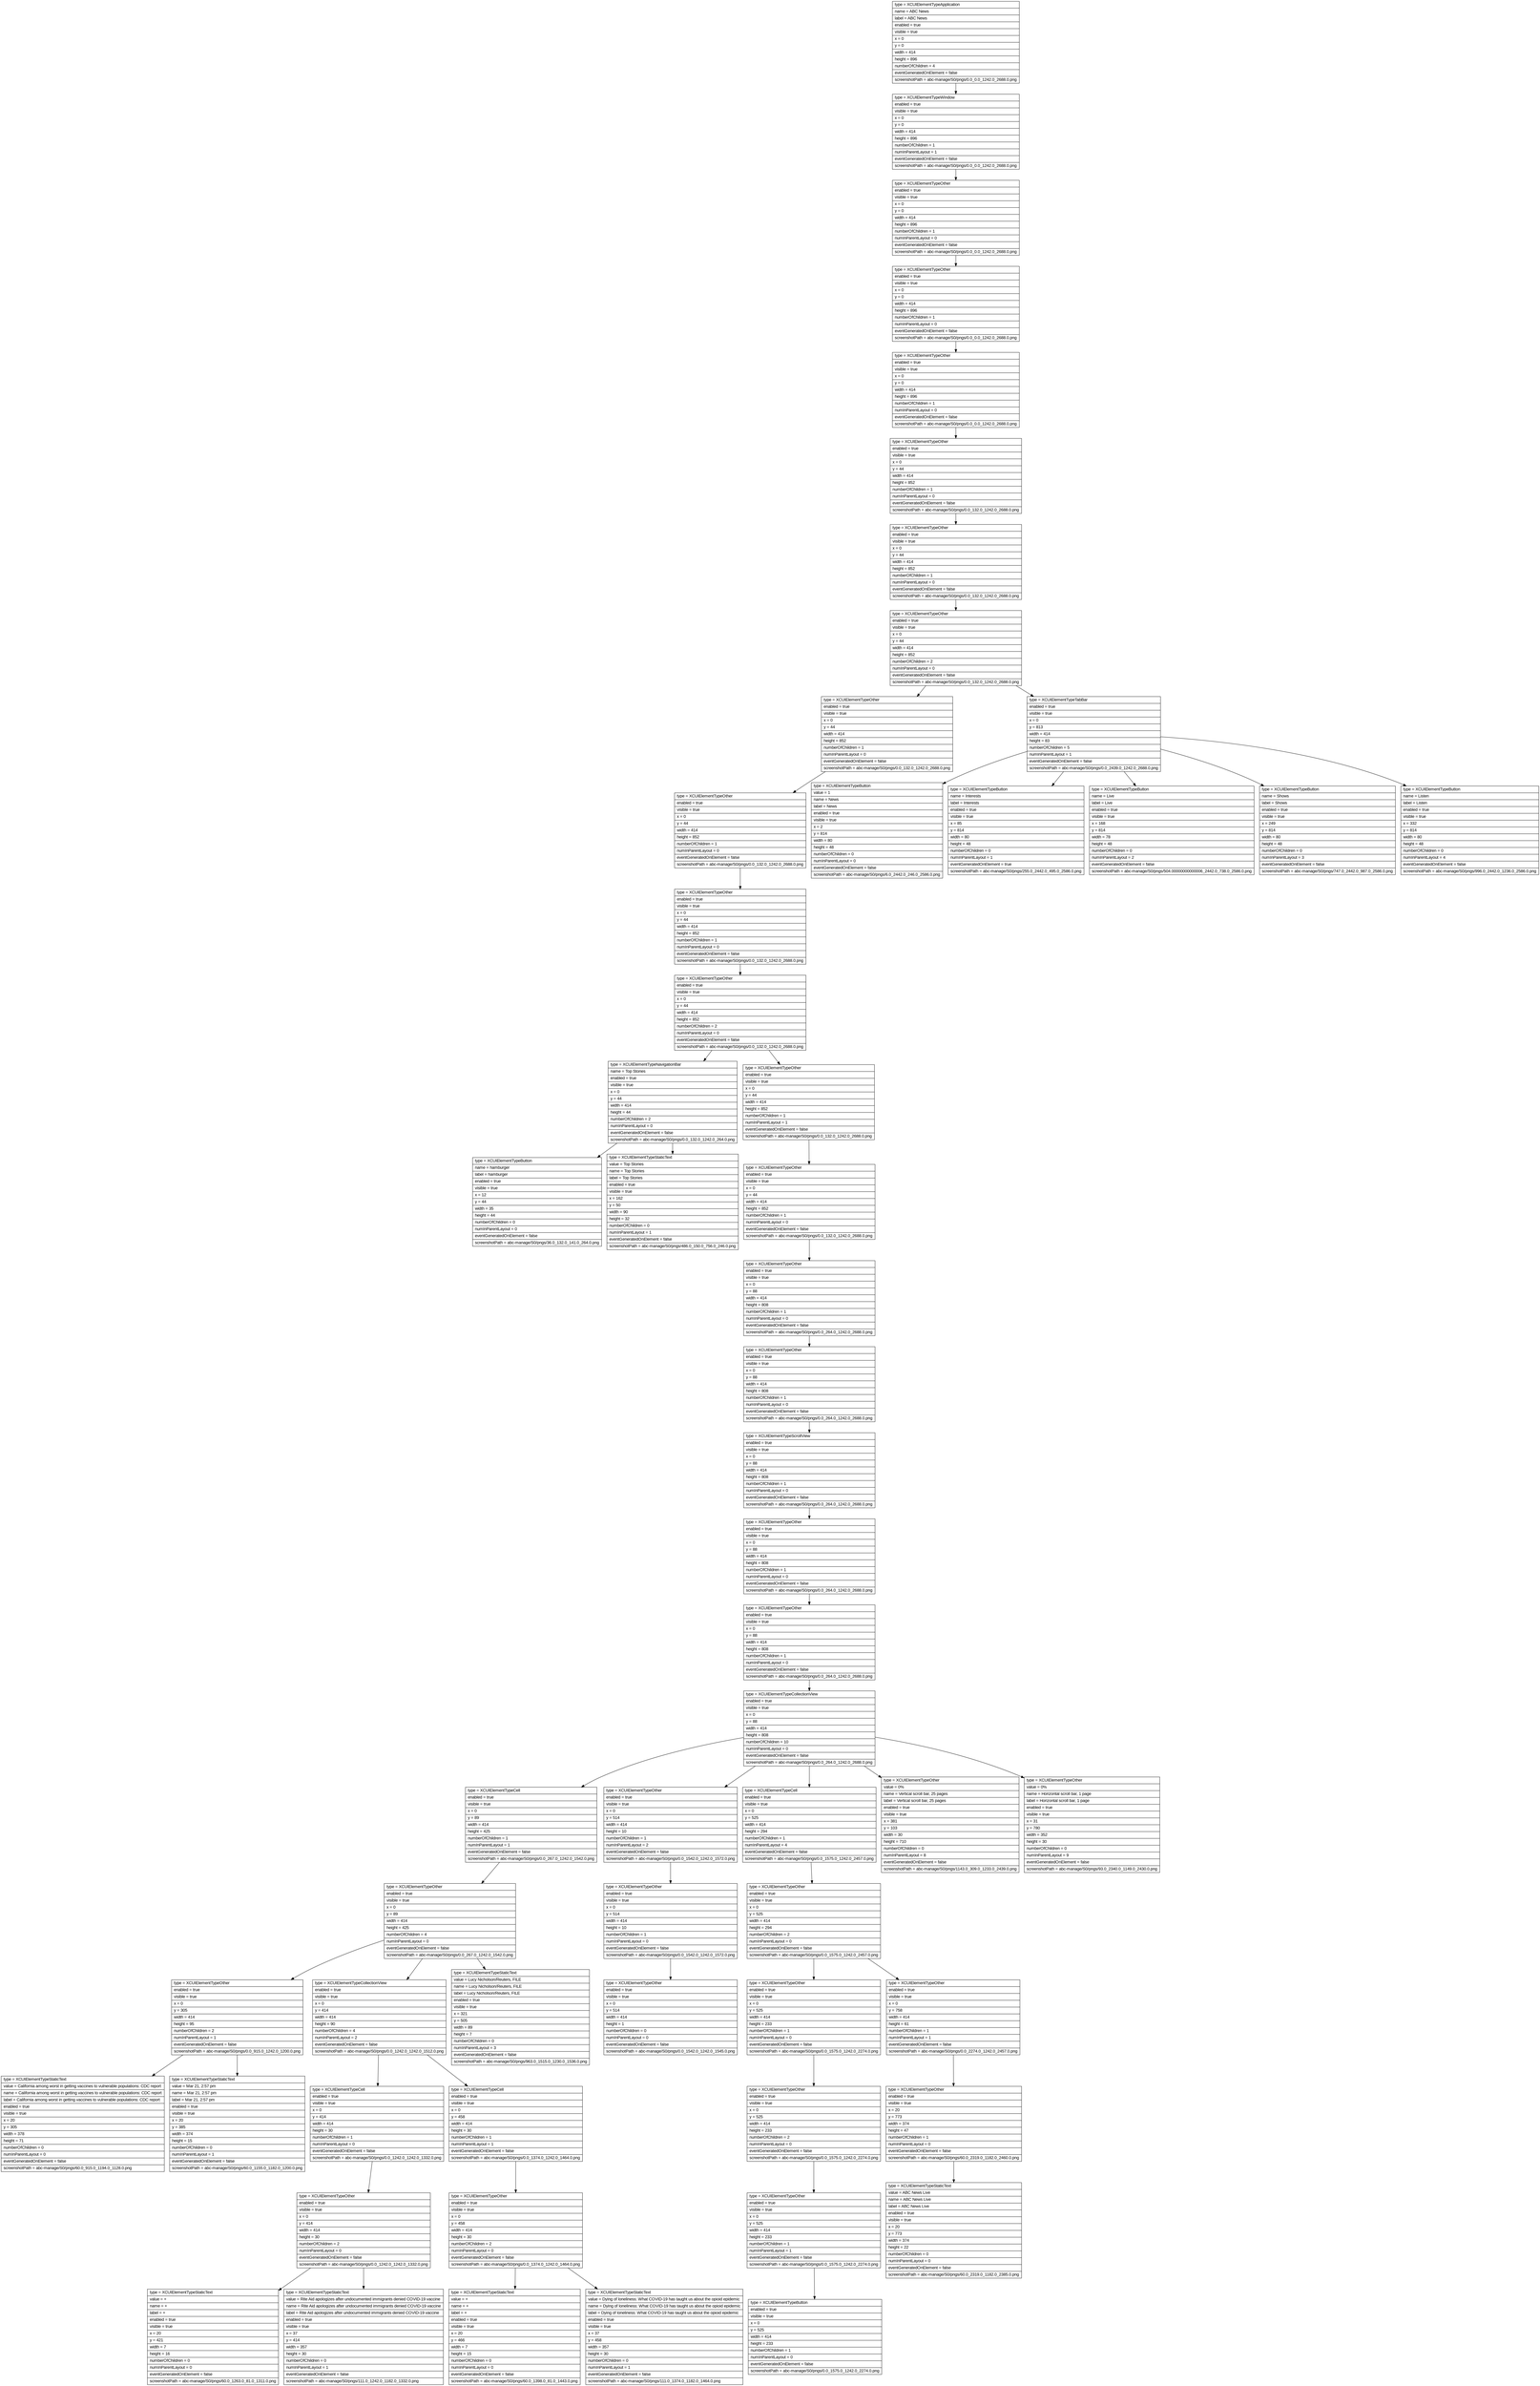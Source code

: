 digraph Layout {

	node [shape=record fontname=Arial];

	0	[label="{type = XCUIElementTypeApplication\l|name = ABC News\l|label = ABC News\l|enabled = true\l|visible = true\l|x = 0\l|y = 0\l|width = 414\l|height = 896\l|numberOfChildren = 4\l|eventGeneratedOnElement = false \l|screenshotPath = abc-manage/S0/pngs/0.0_0.0_1242.0_2688.0.png\l}"]
	1	[label="{type = XCUIElementTypeWindow\l|enabled = true\l|visible = true\l|x = 0\l|y = 0\l|width = 414\l|height = 896\l|numberOfChildren = 1\l|numInParentLayout = 1\l|eventGeneratedOnElement = false \l|screenshotPath = abc-manage/S0/pngs/0.0_0.0_1242.0_2688.0.png\l}"]
	2	[label="{type = XCUIElementTypeOther\l|enabled = true\l|visible = true\l|x = 0\l|y = 0\l|width = 414\l|height = 896\l|numberOfChildren = 1\l|numInParentLayout = 0\l|eventGeneratedOnElement = false \l|screenshotPath = abc-manage/S0/pngs/0.0_0.0_1242.0_2688.0.png\l}"]
	3	[label="{type = XCUIElementTypeOther\l|enabled = true\l|visible = true\l|x = 0\l|y = 0\l|width = 414\l|height = 896\l|numberOfChildren = 1\l|numInParentLayout = 0\l|eventGeneratedOnElement = false \l|screenshotPath = abc-manage/S0/pngs/0.0_0.0_1242.0_2688.0.png\l}"]
	4	[label="{type = XCUIElementTypeOther\l|enabled = true\l|visible = true\l|x = 0\l|y = 0\l|width = 414\l|height = 896\l|numberOfChildren = 1\l|numInParentLayout = 0\l|eventGeneratedOnElement = false \l|screenshotPath = abc-manage/S0/pngs/0.0_0.0_1242.0_2688.0.png\l}"]
	5	[label="{type = XCUIElementTypeOther\l|enabled = true\l|visible = true\l|x = 0\l|y = 44\l|width = 414\l|height = 852\l|numberOfChildren = 1\l|numInParentLayout = 0\l|eventGeneratedOnElement = false \l|screenshotPath = abc-manage/S0/pngs/0.0_132.0_1242.0_2688.0.png\l}"]
	6	[label="{type = XCUIElementTypeOther\l|enabled = true\l|visible = true\l|x = 0\l|y = 44\l|width = 414\l|height = 852\l|numberOfChildren = 1\l|numInParentLayout = 0\l|eventGeneratedOnElement = false \l|screenshotPath = abc-manage/S0/pngs/0.0_132.0_1242.0_2688.0.png\l}"]
	7	[label="{type = XCUIElementTypeOther\l|enabled = true\l|visible = true\l|x = 0\l|y = 44\l|width = 414\l|height = 852\l|numberOfChildren = 2\l|numInParentLayout = 0\l|eventGeneratedOnElement = false \l|screenshotPath = abc-manage/S0/pngs/0.0_132.0_1242.0_2688.0.png\l}"]
	8	[label="{type = XCUIElementTypeOther\l|enabled = true\l|visible = true\l|x = 0\l|y = 44\l|width = 414\l|height = 852\l|numberOfChildren = 1\l|numInParentLayout = 0\l|eventGeneratedOnElement = false \l|screenshotPath = abc-manage/S0/pngs/0.0_132.0_1242.0_2688.0.png\l}"]
	9	[label="{type = XCUIElementTypeTabBar\l|enabled = true\l|visible = true\l|x = 0\l|y = 813\l|width = 414\l|height = 83\l|numberOfChildren = 5\l|numInParentLayout = 1\l|eventGeneratedOnElement = false \l|screenshotPath = abc-manage/S0/pngs/0.0_2439.0_1242.0_2688.0.png\l}"]
	10	[label="{type = XCUIElementTypeOther\l|enabled = true\l|visible = true\l|x = 0\l|y = 44\l|width = 414\l|height = 852\l|numberOfChildren = 1\l|numInParentLayout = 0\l|eventGeneratedOnElement = false \l|screenshotPath = abc-manage/S0/pngs/0.0_132.0_1242.0_2688.0.png\l}"]
	11	[label="{type = XCUIElementTypeButton\l|value = 1\l|name = News\l|label = News\l|enabled = true\l|visible = true\l|x = 2\l|y = 814\l|width = 80\l|height = 48\l|numberOfChildren = 0\l|numInParentLayout = 0\l|eventGeneratedOnElement = false \l|screenshotPath = abc-manage/S0/pngs/6.0_2442.0_246.0_2586.0.png\l}"]
	12	[label="{type = XCUIElementTypeButton\l|name = Interests\l|label = Interests\l|enabled = true\l|visible = true\l|x = 85\l|y = 814\l|width = 80\l|height = 48\l|numberOfChildren = 0\l|numInParentLayout = 1\l|eventGeneratedOnElement = true \l|screenshotPath = abc-manage/S0/pngs/255.0_2442.0_495.0_2586.0.png\l}"]
	13	[label="{type = XCUIElementTypeButton\l|name = Live\l|label = Live\l|enabled = true\l|visible = true\l|x = 168\l|y = 814\l|width = 78\l|height = 48\l|numberOfChildren = 0\l|numInParentLayout = 2\l|eventGeneratedOnElement = false \l|screenshotPath = abc-manage/S0/pngs/504.00000000000006_2442.0_738.0_2586.0.png\l}"]
	14	[label="{type = XCUIElementTypeButton\l|name = Shows\l|label = Shows\l|enabled = true\l|visible = true\l|x = 249\l|y = 814\l|width = 80\l|height = 48\l|numberOfChildren = 0\l|numInParentLayout = 3\l|eventGeneratedOnElement = false \l|screenshotPath = abc-manage/S0/pngs/747.0_2442.0_987.0_2586.0.png\l}"]
	15	[label="{type = XCUIElementTypeButton\l|name = Listen\l|label = Listen\l|enabled = true\l|visible = true\l|x = 332\l|y = 814\l|width = 80\l|height = 48\l|numberOfChildren = 0\l|numInParentLayout = 4\l|eventGeneratedOnElement = false \l|screenshotPath = abc-manage/S0/pngs/996.0_2442.0_1236.0_2586.0.png\l}"]
	16	[label="{type = XCUIElementTypeOther\l|enabled = true\l|visible = true\l|x = 0\l|y = 44\l|width = 414\l|height = 852\l|numberOfChildren = 1\l|numInParentLayout = 0\l|eventGeneratedOnElement = false \l|screenshotPath = abc-manage/S0/pngs/0.0_132.0_1242.0_2688.0.png\l}"]
	17	[label="{type = XCUIElementTypeOther\l|enabled = true\l|visible = true\l|x = 0\l|y = 44\l|width = 414\l|height = 852\l|numberOfChildren = 2\l|numInParentLayout = 0\l|eventGeneratedOnElement = false \l|screenshotPath = abc-manage/S0/pngs/0.0_132.0_1242.0_2688.0.png\l}"]
	18	[label="{type = XCUIElementTypeNavigationBar\l|name = Top Stories\l|enabled = true\l|visible = true\l|x = 0\l|y = 44\l|width = 414\l|height = 44\l|numberOfChildren = 2\l|numInParentLayout = 0\l|eventGeneratedOnElement = false \l|screenshotPath = abc-manage/S0/pngs/0.0_132.0_1242.0_264.0.png\l}"]
	19	[label="{type = XCUIElementTypeOther\l|enabled = true\l|visible = true\l|x = 0\l|y = 44\l|width = 414\l|height = 852\l|numberOfChildren = 1\l|numInParentLayout = 1\l|eventGeneratedOnElement = false \l|screenshotPath = abc-manage/S0/pngs/0.0_132.0_1242.0_2688.0.png\l}"]
	20	[label="{type = XCUIElementTypeButton\l|name = hamburger\l|label = hamburger\l|enabled = true\l|visible = true\l|x = 12\l|y = 44\l|width = 35\l|height = 44\l|numberOfChildren = 0\l|numInParentLayout = 0\l|eventGeneratedOnElement = false \l|screenshotPath = abc-manage/S0/pngs/36.0_132.0_141.0_264.0.png\l}"]
	21	[label="{type = XCUIElementTypeStaticText\l|value = Top Stories\l|name = Top Stories\l|label = Top Stories\l|enabled = true\l|visible = true\l|x = 162\l|y = 50\l|width = 90\l|height = 32\l|numberOfChildren = 0\l|numInParentLayout = 1\l|eventGeneratedOnElement = false \l|screenshotPath = abc-manage/S0/pngs/486.0_150.0_756.0_246.0.png\l}"]
	22	[label="{type = XCUIElementTypeOther\l|enabled = true\l|visible = true\l|x = 0\l|y = 44\l|width = 414\l|height = 852\l|numberOfChildren = 1\l|numInParentLayout = 0\l|eventGeneratedOnElement = false \l|screenshotPath = abc-manage/S0/pngs/0.0_132.0_1242.0_2688.0.png\l}"]
	23	[label="{type = XCUIElementTypeOther\l|enabled = true\l|visible = true\l|x = 0\l|y = 88\l|width = 414\l|height = 808\l|numberOfChildren = 1\l|numInParentLayout = 0\l|eventGeneratedOnElement = false \l|screenshotPath = abc-manage/S0/pngs/0.0_264.0_1242.0_2688.0.png\l}"]
	24	[label="{type = XCUIElementTypeOther\l|enabled = true\l|visible = true\l|x = 0\l|y = 88\l|width = 414\l|height = 808\l|numberOfChildren = 1\l|numInParentLayout = 0\l|eventGeneratedOnElement = false \l|screenshotPath = abc-manage/S0/pngs/0.0_264.0_1242.0_2688.0.png\l}"]
	25	[label="{type = XCUIElementTypeScrollView\l|enabled = true\l|visible = true\l|x = 0\l|y = 88\l|width = 414\l|height = 808\l|numberOfChildren = 1\l|numInParentLayout = 0\l|eventGeneratedOnElement = false \l|screenshotPath = abc-manage/S0/pngs/0.0_264.0_1242.0_2688.0.png\l}"]
	26	[label="{type = XCUIElementTypeOther\l|enabled = true\l|visible = true\l|x = 0\l|y = 88\l|width = 414\l|height = 808\l|numberOfChildren = 1\l|numInParentLayout = 0\l|eventGeneratedOnElement = false \l|screenshotPath = abc-manage/S0/pngs/0.0_264.0_1242.0_2688.0.png\l}"]
	27	[label="{type = XCUIElementTypeOther\l|enabled = true\l|visible = true\l|x = 0\l|y = 88\l|width = 414\l|height = 808\l|numberOfChildren = 1\l|numInParentLayout = 0\l|eventGeneratedOnElement = false \l|screenshotPath = abc-manage/S0/pngs/0.0_264.0_1242.0_2688.0.png\l}"]
	28	[label="{type = XCUIElementTypeCollectionView\l|enabled = true\l|visible = true\l|x = 0\l|y = 88\l|width = 414\l|height = 808\l|numberOfChildren = 10\l|numInParentLayout = 0\l|eventGeneratedOnElement = false \l|screenshotPath = abc-manage/S0/pngs/0.0_264.0_1242.0_2688.0.png\l}"]
	29	[label="{type = XCUIElementTypeCell\l|enabled = true\l|visible = true\l|x = 0\l|y = 89\l|width = 414\l|height = 425\l|numberOfChildren = 1\l|numInParentLayout = 1\l|eventGeneratedOnElement = false \l|screenshotPath = abc-manage/S0/pngs/0.0_267.0_1242.0_1542.0.png\l}"]
	30	[label="{type = XCUIElementTypeOther\l|enabled = true\l|visible = true\l|x = 0\l|y = 514\l|width = 414\l|height = 10\l|numberOfChildren = 1\l|numInParentLayout = 2\l|eventGeneratedOnElement = false \l|screenshotPath = abc-manage/S0/pngs/0.0_1542.0_1242.0_1572.0.png\l}"]
	31	[label="{type = XCUIElementTypeCell\l|enabled = true\l|visible = true\l|x = 0\l|y = 525\l|width = 414\l|height = 294\l|numberOfChildren = 1\l|numInParentLayout = 4\l|eventGeneratedOnElement = false \l|screenshotPath = abc-manage/S0/pngs/0.0_1575.0_1242.0_2457.0.png\l}"]
	32	[label="{type = XCUIElementTypeOther\l|value = 0%\l|name = Vertical scroll bar, 25 pages\l|label = Vertical scroll bar, 25 pages\l|enabled = true\l|visible = true\l|x = 381\l|y = 103\l|width = 30\l|height = 710\l|numberOfChildren = 0\l|numInParentLayout = 8\l|eventGeneratedOnElement = false \l|screenshotPath = abc-manage/S0/pngs/1143.0_309.0_1233.0_2439.0.png\l}"]
	33	[label="{type = XCUIElementTypeOther\l|value = 0%\l|name = Horizontal scroll bar, 1 page\l|label = Horizontal scroll bar, 1 page\l|enabled = true\l|visible = true\l|x = 31\l|y = 780\l|width = 352\l|height = 30\l|numberOfChildren = 0\l|numInParentLayout = 9\l|eventGeneratedOnElement = false \l|screenshotPath = abc-manage/S0/pngs/93.0_2340.0_1149.0_2430.0.png\l}"]
	34	[label="{type = XCUIElementTypeOther\l|enabled = true\l|visible = true\l|x = 0\l|y = 89\l|width = 414\l|height = 425\l|numberOfChildren = 4\l|numInParentLayout = 0\l|eventGeneratedOnElement = false \l|screenshotPath = abc-manage/S0/pngs/0.0_267.0_1242.0_1542.0.png\l}"]
	35	[label="{type = XCUIElementTypeOther\l|enabled = true\l|visible = true\l|x = 0\l|y = 514\l|width = 414\l|height = 10\l|numberOfChildren = 1\l|numInParentLayout = 0\l|eventGeneratedOnElement = false \l|screenshotPath = abc-manage/S0/pngs/0.0_1542.0_1242.0_1572.0.png\l}"]
	36	[label="{type = XCUIElementTypeOther\l|enabled = true\l|visible = true\l|x = 0\l|y = 525\l|width = 414\l|height = 294\l|numberOfChildren = 2\l|numInParentLayout = 0\l|eventGeneratedOnElement = false \l|screenshotPath = abc-manage/S0/pngs/0.0_1575.0_1242.0_2457.0.png\l}"]
	37	[label="{type = XCUIElementTypeOther\l|enabled = true\l|visible = true\l|x = 0\l|y = 305\l|width = 414\l|height = 95\l|numberOfChildren = 2\l|numInParentLayout = 1\l|eventGeneratedOnElement = false \l|screenshotPath = abc-manage/S0/pngs/0.0_915.0_1242.0_1200.0.png\l}"]
	38	[label="{type = XCUIElementTypeCollectionView\l|enabled = true\l|visible = true\l|x = 0\l|y = 414\l|width = 414\l|height = 90\l|numberOfChildren = 4\l|numInParentLayout = 2\l|eventGeneratedOnElement = false \l|screenshotPath = abc-manage/S0/pngs/0.0_1242.0_1242.0_1512.0.png\l}"]
	39	[label="{type = XCUIElementTypeStaticText\l|value = Lucy Nicholson/Reuters, FILE\l|name = Lucy Nicholson/Reuters, FILE\l|label = Lucy Nicholson/Reuters, FILE\l|enabled = true\l|visible = true\l|x = 321\l|y = 505\l|width = 89\l|height = 7\l|numberOfChildren = 0\l|numInParentLayout = 3\l|eventGeneratedOnElement = false \l|screenshotPath = abc-manage/S0/pngs/963.0_1515.0_1230.0_1536.0.png\l}"]
	40	[label="{type = XCUIElementTypeOther\l|enabled = true\l|visible = true\l|x = 0\l|y = 514\l|width = 414\l|height = 1\l|numberOfChildren = 0\l|numInParentLayout = 0\l|eventGeneratedOnElement = false \l|screenshotPath = abc-manage/S0/pngs/0.0_1542.0_1242.0_1545.0.png\l}"]
	41	[label="{type = XCUIElementTypeOther\l|enabled = true\l|visible = true\l|x = 0\l|y = 525\l|width = 414\l|height = 233\l|numberOfChildren = 1\l|numInParentLayout = 0\l|eventGeneratedOnElement = false \l|screenshotPath = abc-manage/S0/pngs/0.0_1575.0_1242.0_2274.0.png\l}"]
	42	[label="{type = XCUIElementTypeOther\l|enabled = true\l|visible = true\l|x = 0\l|y = 758\l|width = 414\l|height = 61\l|numberOfChildren = 1\l|numInParentLayout = 1\l|eventGeneratedOnElement = false \l|screenshotPath = abc-manage/S0/pngs/0.0_2274.0_1242.0_2457.0.png\l}"]
	43	[label="{type = XCUIElementTypeStaticText\l|value = California among worst in getting vaccines to vulnerable populations: CDC report\l|name = California among worst in getting vaccines to vulnerable populations: CDC report\l|label = California among worst in getting vaccines to vulnerable populations: CDC report\l|enabled = true\l|visible = true\l|x = 20\l|y = 305\l|width = 378\l|height = 71\l|numberOfChildren = 0\l|numInParentLayout = 0\l|eventGeneratedOnElement = false \l|screenshotPath = abc-manage/S0/pngs/60.0_915.0_1194.0_1128.0.png\l}"]
	44	[label="{type = XCUIElementTypeStaticText\l|value = Mar 21, 2:57 pm\l|name = Mar 21, 2:57 pm\l|label = Mar 21, 2:57 pm\l|enabled = true\l|visible = true\l|x = 20\l|y = 385\l|width = 374\l|height = 15\l|numberOfChildren = 0\l|numInParentLayout = 1\l|eventGeneratedOnElement = false \l|screenshotPath = abc-manage/S0/pngs/60.0_1155.0_1182.0_1200.0.png\l}"]
	45	[label="{type = XCUIElementTypeCell\l|enabled = true\l|visible = true\l|x = 0\l|y = 414\l|width = 414\l|height = 30\l|numberOfChildren = 1\l|numInParentLayout = 0\l|eventGeneratedOnElement = false \l|screenshotPath = abc-manage/S0/pngs/0.0_1242.0_1242.0_1332.0.png\l}"]
	46	[label="{type = XCUIElementTypeCell\l|enabled = true\l|visible = true\l|x = 0\l|y = 458\l|width = 414\l|height = 30\l|numberOfChildren = 1\l|numInParentLayout = 1\l|eventGeneratedOnElement = false \l|screenshotPath = abc-manage/S0/pngs/0.0_1374.0_1242.0_1464.0.png\l}"]
	47	[label="{type = XCUIElementTypeOther\l|enabled = true\l|visible = true\l|x = 0\l|y = 525\l|width = 414\l|height = 233\l|numberOfChildren = 2\l|numInParentLayout = 0\l|eventGeneratedOnElement = false \l|screenshotPath = abc-manage/S0/pngs/0.0_1575.0_1242.0_2274.0.png\l}"]
	48	[label="{type = XCUIElementTypeOther\l|enabled = true\l|visible = true\l|x = 20\l|y = 773\l|width = 374\l|height = 47\l|numberOfChildren = 1\l|numInParentLayout = 0\l|eventGeneratedOnElement = false \l|screenshotPath = abc-manage/S0/pngs/60.0_2319.0_1182.0_2460.0.png\l}"]
	49	[label="{type = XCUIElementTypeOther\l|enabled = true\l|visible = true\l|x = 0\l|y = 414\l|width = 414\l|height = 30\l|numberOfChildren = 2\l|numInParentLayout = 0\l|eventGeneratedOnElement = false \l|screenshotPath = abc-manage/S0/pngs/0.0_1242.0_1242.0_1332.0.png\l}"]
	50	[label="{type = XCUIElementTypeOther\l|enabled = true\l|visible = true\l|x = 0\l|y = 458\l|width = 414\l|height = 30\l|numberOfChildren = 2\l|numInParentLayout = 0\l|eventGeneratedOnElement = false \l|screenshotPath = abc-manage/S0/pngs/0.0_1374.0_1242.0_1464.0.png\l}"]
	51	[label="{type = XCUIElementTypeOther\l|enabled = true\l|visible = true\l|x = 0\l|y = 525\l|width = 414\l|height = 233\l|numberOfChildren = 1\l|numInParentLayout = 1\l|eventGeneratedOnElement = false \l|screenshotPath = abc-manage/S0/pngs/0.0_1575.0_1242.0_2274.0.png\l}"]
	52	[label="{type = XCUIElementTypeStaticText\l|value = ABC News Live\l|name = ABC News Live\l|label = ABC News Live\l|enabled = true\l|visible = true\l|x = 20\l|y = 773\l|width = 374\l|height = 22\l|numberOfChildren = 0\l|numInParentLayout = 0\l|eventGeneratedOnElement = false \l|screenshotPath = abc-manage/S0/pngs/60.0_2319.0_1182.0_2385.0.png\l}"]
	53	[label="{type = XCUIElementTypeStaticText\l|value = +\l|name = +\l|label = +\l|enabled = true\l|visible = true\l|x = 20\l|y = 421\l|width = 7\l|height = 16\l|numberOfChildren = 0\l|numInParentLayout = 0\l|eventGeneratedOnElement = false \l|screenshotPath = abc-manage/S0/pngs/60.0_1263.0_81.0_1311.0.png\l}"]
	54	[label="{type = XCUIElementTypeStaticText\l|value = Rite Aid apologizes after undocumented immigrants denied COVID-19 vaccine\l|name = Rite Aid apologizes after undocumented immigrants denied COVID-19 vaccine\l|label = Rite Aid apologizes after undocumented immigrants denied COVID-19 vaccine\l|enabled = true\l|visible = true\l|x = 37\l|y = 414\l|width = 357\l|height = 30\l|numberOfChildren = 0\l|numInParentLayout = 1\l|eventGeneratedOnElement = false \l|screenshotPath = abc-manage/S0/pngs/111.0_1242.0_1182.0_1332.0.png\l}"]
	55	[label="{type = XCUIElementTypeStaticText\l|value = +\l|name = +\l|label = +\l|enabled = true\l|visible = true\l|x = 20\l|y = 466\l|width = 7\l|height = 15\l|numberOfChildren = 0\l|numInParentLayout = 0\l|eventGeneratedOnElement = false \l|screenshotPath = abc-manage/S0/pngs/60.0_1398.0_81.0_1443.0.png\l}"]
	56	[label="{type = XCUIElementTypeStaticText\l|value = Dying of loneliness: What COVID-19 has taught us about the opioid epidemic\l|name = Dying of loneliness: What COVID-19 has taught us about the opioid epidemic\l|label = Dying of loneliness: What COVID-19 has taught us about the opioid epidemic\l|enabled = true\l|visible = true\l|x = 37\l|y = 458\l|width = 357\l|height = 30\l|numberOfChildren = 0\l|numInParentLayout = 1\l|eventGeneratedOnElement = false \l|screenshotPath = abc-manage/S0/pngs/111.0_1374.0_1182.0_1464.0.png\l}"]
	57	[label="{type = XCUIElementTypeButton\l|enabled = true\l|visible = true\l|x = 0\l|y = 525\l|width = 414\l|height = 233\l|numberOfChildren = 1\l|numInParentLayout = 0\l|eventGeneratedOnElement = false \l|screenshotPath = abc-manage/S0/pngs/0.0_1575.0_1242.0_2274.0.png\l}"]


	0 -> 1
	1 -> 2
	2 -> 3
	3 -> 4
	4 -> 5
	5 -> 6
	6 -> 7
	7 -> 8
	7 -> 9
	8 -> 10
	9 -> 11
	9 -> 12
	9 -> 13
	9 -> 14
	9 -> 15
	10 -> 16
	16 -> 17
	17 -> 18
	17 -> 19
	18 -> 20
	18 -> 21
	19 -> 22
	22 -> 23
	23 -> 24
	24 -> 25
	25 -> 26
	26 -> 27
	27 -> 28
	28 -> 29
	28 -> 30
	28 -> 31
	28 -> 32
	28 -> 33
	29 -> 34
	30 -> 35
	31 -> 36
	34 -> 37
	34 -> 38
	34 -> 39
	35 -> 40
	36 -> 41
	36 -> 42
	37 -> 43
	37 -> 44
	38 -> 45
	38 -> 46
	41 -> 47
	42 -> 48
	45 -> 49
	46 -> 50
	47 -> 51
	48 -> 52
	49 -> 53
	49 -> 54
	50 -> 55
	50 -> 56
	51 -> 57


}